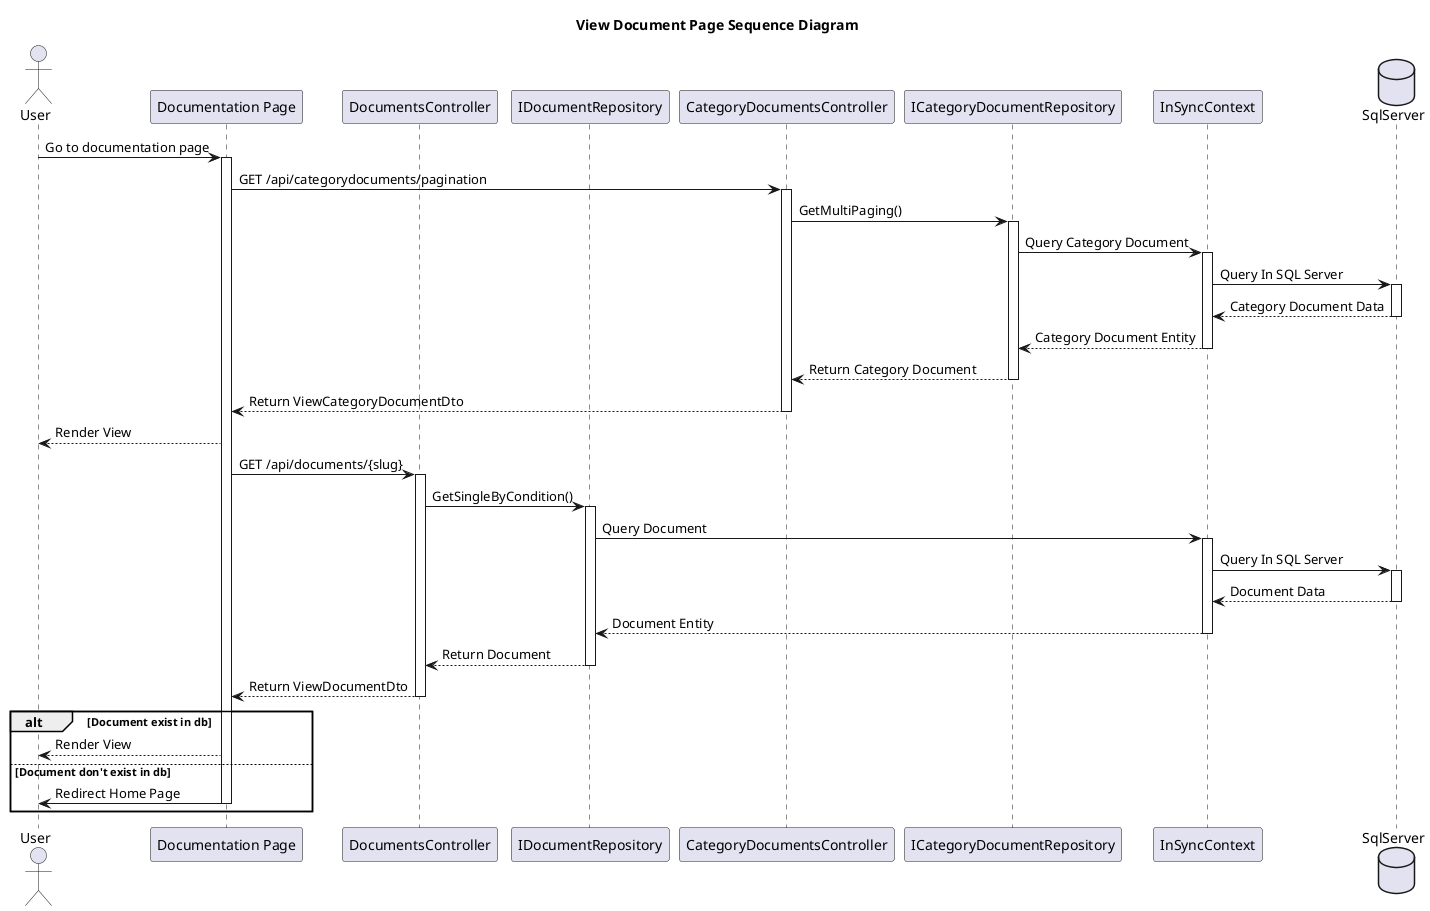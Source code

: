 @startuml ViewDocumentPageSequenceDiagram
skinparam classAttributeIconSize 0
Title View Document Page Sequence Diagram
'Character	Visibility
'-			private
'#			protected
'~			package private
'+			public

'Extension	<|--	Quan hệ mở rộng từ (là extends hoặc implements nhưng ko có annotations trong code)
'Composition	*--	 Quan hệ gắn kết chặt chẽ : part - of
'Aggregation	o--	Quan hệ liên kết giữa hai thực thể : use, has

' Include các file vào trong file để sử dụng'
    actor "User" as U
    participant "Documentation Page" as Pd
    participant "DocumentsController" as DocsController
    participant "IDocumentRepository" as IDocRepo
    participant "CategoryDocumentsController" as CaDocsController
    participant "ICategoryDocumentRepository" as ICateDocRepo
    participant "InSyncContext" as ISContext
    database "SqlServer" as Db


        ' Load Category Document
        U -> Pd :  Go to documentation page
        activate Pd

        Pd -> CaDocsController : GET /api/categorydocuments/pagination
        activate CaDocsController
        CaDocsController -> ICateDocRepo : GetMultiPaging()
        activate ICateDocRepo
        ICateDocRepo -> ISContext : Query Category Document
        activate ISContext
        ISContext -> Db : Query In SQL Server
        activate Db

        Db --> ISContext : Category Document Data
        deactivate Db
        ISContext --> ICateDocRepo : Category Document Entity
        deactivate ISContext
        ICateDocRepo --> CaDocsController : Return Category Document 
        deactivate ICateDocRepo
        CaDocsController --> Pd : Return ViewCategoryDocumentDto
        deactivate CaDocsController
        Pd --> U : Render View


       
        Pd -> DocsController : GET /api/documents/{slug}
        activate DocsController
        DocsController -> IDocRepo : GetSingleByCondition()
        activate IDocRepo
        IDocRepo -> ISContext : Query Document
        activate ISContext
        ISContext -> Db : Query In SQL Server
        activate Db
        Db --> ISContext : Document Data
        deactivate Db
        ISContext --> IDocRepo : Document Entity
        deactivate ISContext
        IDocRepo --> DocsController : Return Document 
        deactivate IDocRepo
        DocsController --> Pd : Return ViewDocumentDto
        deactivate DocsController

        'Chiều trả về từ SQL Server đến User
        alt Document exist in db
            Pd --> U : Render View
        else Document don't exist in db
            Pd -> U : Redirect Home Page
            deactivate Pd
        end

@enduml